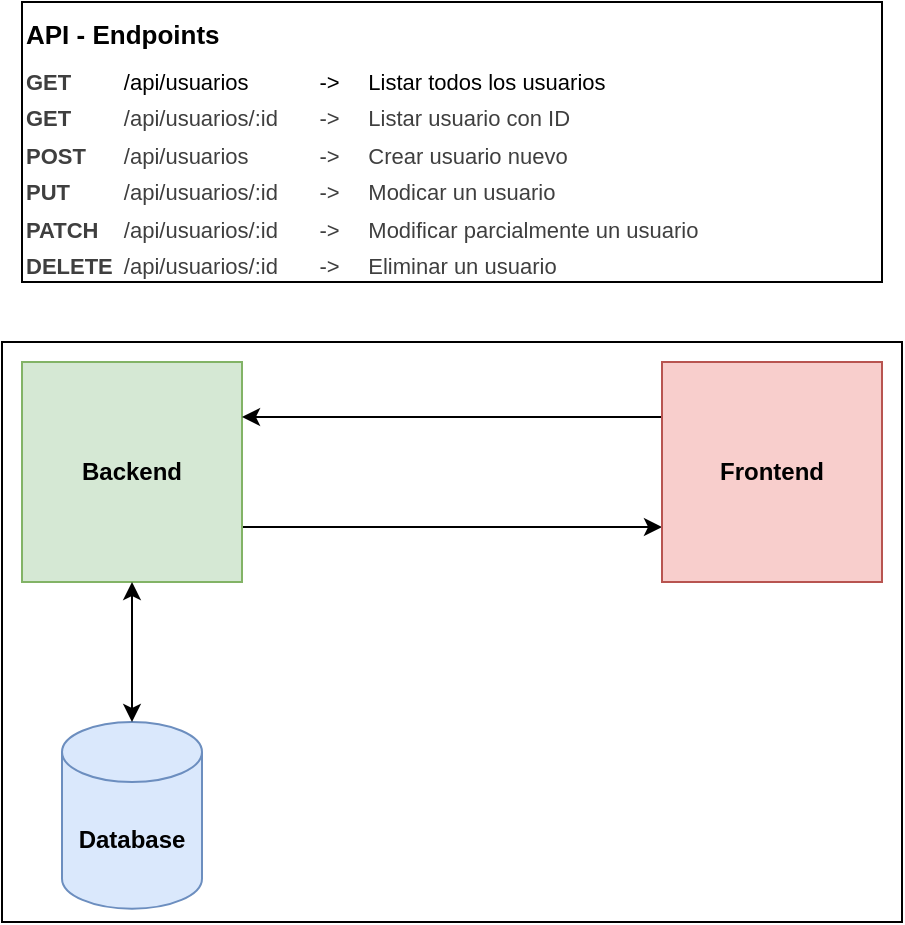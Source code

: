 <mxfile>
    <diagram id="tfJ1uIaiJOcxFiBFPe4p" name="Page-1">
        <mxGraphModel dx="852" dy="506" grid="1" gridSize="10" guides="1" tooltips="1" connect="1" arrows="1" fold="1" page="1" pageScale="1" pageWidth="850" pageHeight="1100" math="0" shadow="0">
            <root>
                <mxCell id="0"/>
                <mxCell id="1" parent="0"/>
                <mxCell id="16" value="" style="rounded=0;whiteSpace=wrap;html=1;" vertex="1" parent="1">
                    <mxGeometry x="110" y="190" width="450" height="290" as="geometry"/>
                </mxCell>
                <mxCell id="10" style="edgeStyle=none;html=1;exitX=1;exitY=0.75;exitDx=0;exitDy=0;entryX=0;entryY=0.75;entryDx=0;entryDy=0;" edge="1" parent="1" source="2" target="4">
                    <mxGeometry relative="1" as="geometry"/>
                </mxCell>
                <mxCell id="2" value="&lt;b&gt;Backend&lt;/b&gt;" style="whiteSpace=wrap;html=1;aspect=fixed;fillColor=#d5e8d4;strokeColor=#82b366;" vertex="1" parent="1">
                    <mxGeometry x="120" y="200" width="110" height="110" as="geometry"/>
                </mxCell>
                <mxCell id="3" value="&lt;b&gt;Database&lt;/b&gt;" style="shape=cylinder3;whiteSpace=wrap;html=1;boundedLbl=1;backgroundOutline=1;size=15;fillColor=#dae8fc;strokeColor=#6c8ebf;" vertex="1" parent="1">
                    <mxGeometry x="140" y="380" width="70" height="93.33" as="geometry"/>
                </mxCell>
                <mxCell id="9" style="edgeStyle=none;html=1;exitX=0;exitY=0.25;exitDx=0;exitDy=0;entryX=1;entryY=0.25;entryDx=0;entryDy=0;" edge="1" parent="1" source="4" target="2">
                    <mxGeometry relative="1" as="geometry"/>
                </mxCell>
                <mxCell id="4" value="&lt;b&gt;Frontend&lt;/b&gt;" style="whiteSpace=wrap;html=1;aspect=fixed;fillColor=#f8cecc;strokeColor=#b85450;" vertex="1" parent="1">
                    <mxGeometry x="440" y="200" width="110" height="110" as="geometry"/>
                </mxCell>
                <mxCell id="6" value="&lt;h1 style=&quot;margin-top: 0px; line-height: 50%;&quot;&gt;&lt;font style=&quot;font-size: 13px; line-height: 50%;&quot;&gt;API - Endpoints&lt;/font&gt;&lt;/h1&gt;&lt;p style=&quot;line-height: 50%;&quot;&gt;&lt;font style=&quot;font-size: 11px; line-height: 50%;&quot;&gt;&lt;b style=&quot;background-color: transparent; color: rgb(63, 63, 63); scrollbar-color: rgb(226, 226, 226) rgb(251, 251, 251);&quot;&gt;GET&lt;span style=&quot;white-space: pre;&quot;&gt;&#x9;&lt;/span&gt;&lt;span style=&quot;white-space: pre;&quot;&gt;&#x9;&lt;/span&gt;&lt;/b&gt;/api/usuarios&lt;span style=&quot;white-space: pre;&quot;&gt;&#x9;&lt;/span&gt;&lt;span style=&quot;white-space: pre;&quot;&gt;&#x9;&lt;/span&gt;-&amp;gt;&lt;span style=&quot;white-space: pre;&quot;&gt;&#x9;&lt;/span&gt;Listar todos los usuarios&lt;/font&gt;&lt;/p&gt;&lt;p style=&quot;line-height: 50%;&quot;&gt;&lt;font style=&quot;font-size: 11px; line-height: 50%;&quot;&gt;&lt;b style=&quot;color: rgb(63, 63, 63); scrollbar-color: rgb(226, 226, 226) rgb(251, 251, 251); background-color: transparent;&quot;&gt;GET&lt;span style=&quot;white-space: pre;&quot;&gt;&#x9;&lt;/span&gt;&lt;span style=&quot;white-space: pre;&quot;&gt;&#x9;&lt;/span&gt;&lt;/b&gt;&lt;span style=&quot;color: rgb(63, 63, 63);&quot;&gt;/api/usuarios/:id&lt;span style=&quot;white-space: pre;&quot;&gt;&#x9;&lt;/span&gt;-&amp;gt;&lt;span style=&quot;white-space: pre;&quot;&gt;&#x9;&lt;/span&gt;Listar usuario con ID&lt;/span&gt;&lt;/font&gt;&lt;/p&gt;&lt;p style=&quot;line-height: 50%;&quot;&gt;&lt;font style=&quot;font-size: 11px; line-height: 50%;&quot;&gt;&lt;b style=&quot;color: rgb(63, 63, 63); scrollbar-color: rgb(226, 226, 226) rgb(251, 251, 251); background-color: transparent;&quot;&gt;POST&lt;span style=&quot;white-space: pre;&quot;&gt;&#x9;&lt;/span&gt;&lt;/b&gt;&lt;span style=&quot;color: rgb(63, 63, 63);&quot;&gt;/api/usuarios&lt;span style=&quot;white-space: pre;&quot;&gt;&#x9;&lt;span style=&quot;white-space: pre;&quot;&gt;&#x9;&lt;/span&gt;-&lt;/span&gt;&amp;gt;&lt;span style=&quot;white-space: pre;&quot;&gt;&#x9;&lt;/span&gt;Crear usuario nuevo&lt;/span&gt;&lt;span style=&quot;color: rgb(63, 63, 63);&quot;&gt;&lt;/span&gt;&lt;/font&gt;&lt;/p&gt;&lt;p style=&quot;line-height: 50%;&quot;&gt;&lt;font style=&quot;font-size: 11px; line-height: 50%;&quot;&gt;&lt;b style=&quot;color: rgb(63, 63, 63); scrollbar-color: rgb(226, 226, 226) rgb(251, 251, 251); background-color: transparent;&quot;&gt;PUT&lt;span style=&quot;white-space: pre;&quot;&gt;&#x9;&lt;/span&gt;&lt;span style=&quot;white-space: pre;&quot;&gt;&#x9;&lt;/span&gt;&lt;/b&gt;&lt;span style=&quot;color: rgb(63, 63, 63); scrollbar-color: rgb(226, 226, 226) rgb(251, 251, 251); background-color: transparent;&quot;&gt;/&lt;/span&gt;&lt;span style=&quot;color: rgb(63, 63, 63);&quot;&gt;api/usuarios/:id&lt;span style=&quot;white-space: pre;&quot;&gt;&#x9;&lt;/span&gt;-&amp;gt;&lt;span style=&quot;white-space: pre;&quot;&gt;&#x9;&lt;/span&gt;Modicar un usuario&lt;/span&gt;&lt;span style=&quot;color: rgb(63, 63, 63);&quot;&gt;&lt;/span&gt;&lt;/font&gt;&lt;/p&gt;&lt;p style=&quot;line-height: 50%;&quot;&gt;&lt;font style=&quot;font-size: 11px; line-height: 50%;&quot;&gt;&lt;b style=&quot;color: rgb(63, 63, 63); scrollbar-color: rgb(226, 226, 226) rgb(251, 251, 251); background-color: transparent;&quot;&gt;PATCH&lt;span style=&quot;white-space: pre;&quot;&gt;&#x9;&lt;/span&gt;&lt;/b&gt;&lt;span style=&quot;color: rgb(63, 63, 63);&quot;&gt;/api/usuarios/:id&lt;span style=&quot;white-space: pre;&quot;&gt;&#x9;&lt;/span&gt;-&amp;gt;&lt;span style=&quot;white-space: pre;&quot;&gt;&#x9;&lt;/span&gt;Modificar parcialmente un usuario&lt;/span&gt;&lt;span style=&quot;color: rgb(63, 63, 63);&quot;&gt;&lt;/span&gt;&lt;/font&gt;&lt;/p&gt;&lt;p style=&quot;line-height: 50%;&quot;&gt;&lt;font style=&quot;font-size: 11px; line-height: 50%;&quot;&gt;&lt;b style=&quot;color: rgb(63, 63, 63); scrollbar-color: rgb(226, 226, 226) rgb(251, 251, 251); background-color: transparent;&quot;&gt;DELETE&lt;span style=&quot;white-space: pre;&quot;&gt;&#x9;&lt;/span&gt;&lt;/b&gt;&lt;span style=&quot;color: rgb(63, 63, 63);&quot;&gt;/api/usuarios/:id&lt;span style=&quot;white-space: pre;&quot;&gt;&#x9;&lt;/span&gt;-&amp;gt;&lt;span style=&quot;white-space: pre;&quot;&gt;&#x9;&lt;/span&gt;Eliminar un usuario&lt;/span&gt;&lt;span style=&quot;color: rgb(63, 63, 63);&quot;&gt;&lt;/span&gt;&lt;/font&gt;&lt;/p&gt;" style="text;html=1;whiteSpace=wrap;overflow=hidden;rounded=0;fillColor=default;strokeColor=default;" vertex="1" parent="1">
                    <mxGeometry x="120" y="20" width="430" height="140" as="geometry"/>
                </mxCell>
                <mxCell id="12" style="edgeStyle=none;html=1;exitX=0.5;exitY=1;exitDx=0;exitDy=0;entryX=0.5;entryY=0;entryDx=0;entryDy=0;entryPerimeter=0;startArrow=classic;startFill=1;" edge="1" parent="1" source="2" target="3">
                    <mxGeometry relative="1" as="geometry"/>
                </mxCell>
            </root>
        </mxGraphModel>
    </diagram>
</mxfile>